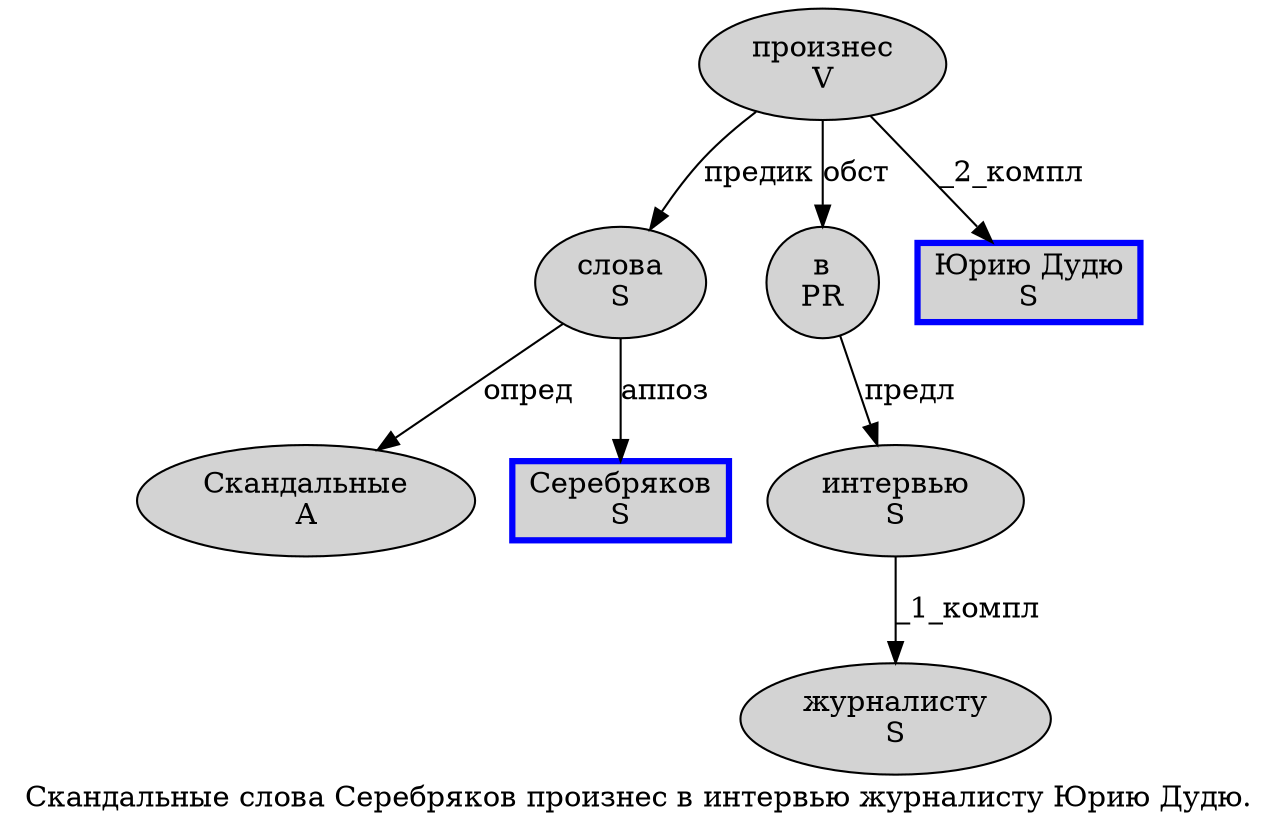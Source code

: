 digraph SENTENCE_725 {
	graph [label="Скандальные слова Серебряков произнес в интервью журналисту Юрию Дудю."]
	node [style=filled]
		0 [label="Скандальные
A" color="" fillcolor=lightgray penwidth=1 shape=ellipse]
		1 [label="слова
S" color="" fillcolor=lightgray penwidth=1 shape=ellipse]
		2 [label="Серебряков
S" color=blue fillcolor=lightgray penwidth=3 shape=box]
		3 [label="произнес
V" color="" fillcolor=lightgray penwidth=1 shape=ellipse]
		4 [label="в
PR" color="" fillcolor=lightgray penwidth=1 shape=ellipse]
		5 [label="интервью
S" color="" fillcolor=lightgray penwidth=1 shape=ellipse]
		6 [label="журналисту
S" color="" fillcolor=lightgray penwidth=1 shape=ellipse]
		7 [label="Юрию Дудю
S" color=blue fillcolor=lightgray penwidth=3 shape=box]
			5 -> 6 [label="_1_компл"]
			4 -> 5 [label="предл"]
			3 -> 1 [label="предик"]
			3 -> 4 [label="обст"]
			3 -> 7 [label="_2_компл"]
			1 -> 0 [label="опред"]
			1 -> 2 [label="аппоз"]
}